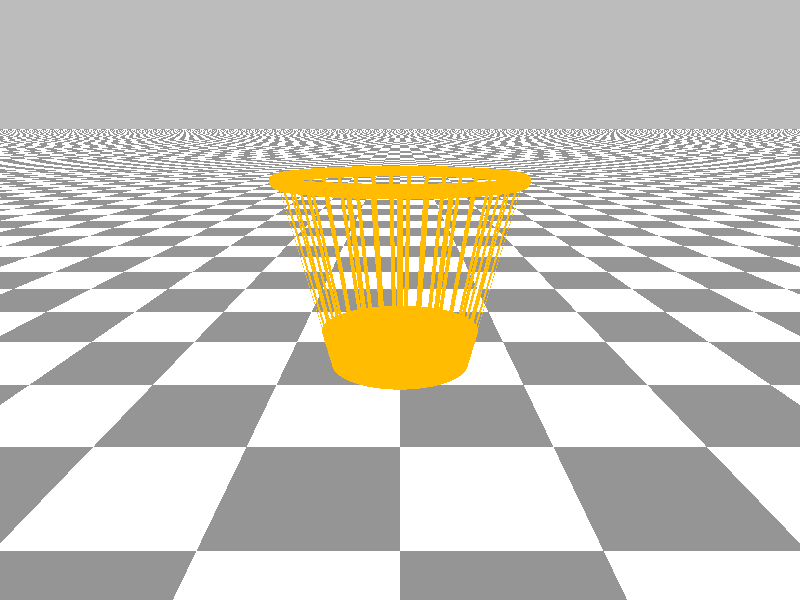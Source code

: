 #version 3.7;

#include "colors.inc"
#include "shapes.inc"

#local debugMode = 1;
#if (debugMode)
    global_settings {
        assumed_gamma 1
        charset utf8
    }
#end

// ----------------------------------------
// Trash Can
// ----------------------------------------
#macro TrashCan(height, upperRadius, lowerRadius, thick, gridWidth, numVerticalStripes)
    #local gridLength = sqrt(pow(height, 2) + pow(upperRadius - lowerRadius, 2));
    #local gridAngle = atan2(upperRadius - lowerRadius, height);
    #local gridAngleDeg = gridAngle * 180 / pi;
    #local deltaTheta = 360 / numVerticalStripes;
    #local baseX = 0;
    #local baseY = 0;
    #local baseZ = 0.005 - lowerRadius;

    union {
        torus {
            upperRadius, thick/2
            translate y * height
        }

        cone {
            <0, 0, 0>, lowerRadius,
            <0, height/5, 0>, (4 * lowerRadius + upperRadius) / 5
        }

        #for (I, 0, numVerticalStripes - 1)
            #local currAngle = deltaTheta * I;
            #local sinTheta = sin(currAngle * pi / 180);
            #local cosTheta = cos(currAngle * pi / 180);
            #local translX = cosTheta * baseX + sinTheta * baseZ;
            #local translY = 0;
            #local translZ = -sinTheta * baseX + cosTheta * baseZ;
            box {
                <-gridWidth/2, 0, 0>
                <gridWidth/2, gridLength, 0>
                rotate <-gridAngleDeg, 0, 0>
                rotate <0, currAngle, 0>
                translate <translX, translY, translZ>                
            }
        #end
    }
#end

// ----------------------------------------
// Scene
// ----------------------------------------

#if (debugMode)
    camera {
      location <0, 1, -2.5>
      look_at <0, 0, 1>
    }

    background { White * 0.5 }

    light_source { <-1, 2, -2> color White }

    plane {
        y, -1
        texture {
            pigment { checker rgb<0.3, 0.3, 0.3> White }
        }
    }

    object {
        TrashCan(0.8, 0.5, 0.3, 0.05, 0.02, 35)
        pigment { Orange }
        //translate <0, -1, 1>
        //translate <-0.8, 0, 2>
    }

#end
